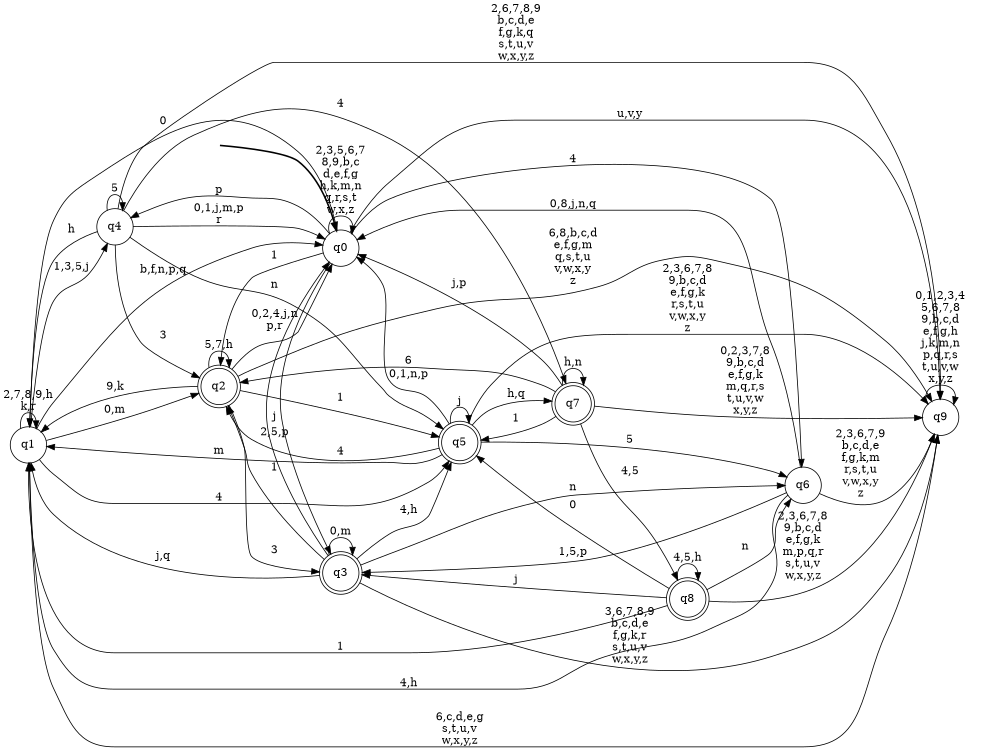 digraph BlueStar {
__start0 [style = invis, shape = none, label = "", width = 0, height = 0];

rankdir=LR;
size="8,5";

s0 [style="filled", color="black", fillcolor="white" shape="circle", label="q0"];
s1 [style="filled", color="black", fillcolor="white" shape="circle", label="q1"];
s2 [style="rounded,filled", color="black", fillcolor="white" shape="doublecircle", label="q2"];
s3 [style="rounded,filled", color="black", fillcolor="white" shape="doublecircle", label="q3"];
s4 [style="filled", color="black", fillcolor="white" shape="circle", label="q4"];
s5 [style="rounded,filled", color="black", fillcolor="white" shape="doublecircle", label="q5"];
s6 [style="filled", color="black", fillcolor="white" shape="circle", label="q6"];
s7 [style="rounded,filled", color="black", fillcolor="white" shape="doublecircle", label="q7"];
s8 [style="rounded,filled", color="black", fillcolor="white" shape="doublecircle", label="q8"];
s9 [style="filled", color="black", fillcolor="white" shape="circle", label="q9"];
subgraph cluster_main { 
	graph [pad=".75", ranksep="0.15", nodesep="0.15"];
	 style=invis; 
	__start0 -> s0 [penwidth=2];
}
s0 -> s0 [label="2,3,5,6,7\n8,9,b,c\nd,e,f,g\nh,k,m,n\nq,r,s,t\nw,x,z"];
s0 -> s1 [label="0"];
s0 -> s2 [label="1"];
s0 -> s3 [label="j"];
s0 -> s4 [label="p"];
s0 -> s6 [label="4"];
s0 -> s9 [label="u,v,y"];
s1 -> s0 [label="b,f,n,p,q"];
s1 -> s1 [label="2,7,8,9,h\nk,r"];
s1 -> s2 [label="0,m"];
s1 -> s4 [label="1,3,5,j"];
s1 -> s5 [label="4"];
s1 -> s9 [label="6,c,d,e,g\ns,t,u,v\nw,x,y,z"];
s2 -> s0 [label="0,2,4,j,n\np,r"];
s2 -> s1 [label="9,k"];
s2 -> s2 [label="5,7,h"];
s2 -> s3 [label="3"];
s2 -> s5 [label="1"];
s2 -> s9 [label="6,8,b,c,d\ne,f,g,m\nq,s,t,u\nv,w,x,y\nz"];
s3 -> s0 [label="2,5,p"];
s3 -> s1 [label="j,q"];
s3 -> s2 [label="1"];
s3 -> s3 [label="0,m"];
s3 -> s5 [label="4,h"];
s3 -> s6 [label="n"];
s3 -> s9 [label="3,6,7,8,9\nb,c,d,e\nf,g,k,r\ns,t,u,v\nw,x,y,z"];
s4 -> s0 [label="0,1,j,m,p\nr"];
s4 -> s1 [label="h"];
s4 -> s2 [label="3"];
s4 -> s4 [label="5"];
s4 -> s5 [label="n"];
s4 -> s7 [label="4"];
s4 -> s9 [label="2,6,7,8,9\nb,c,d,e\nf,g,k,q\ns,t,u,v\nw,x,y,z"];
s5 -> s0 [label="0,1,n,p"];
s5 -> s1 [label="m"];
s5 -> s2 [label="4"];
s5 -> s5 [label="j"];
s5 -> s6 [label="5"];
s5 -> s7 [label="h,q"];
s5 -> s9 [label="2,3,6,7,8\n9,b,c,d\ne,f,g,k\nr,s,t,u\nv,w,x,y\nz"];
s6 -> s0 [label="0,8,j,n,q"];
s6 -> s1 [label="4,h"];
s6 -> s3 [label="1,5,p"];
s6 -> s9 [label="2,3,6,7,9\nb,c,d,e\nf,g,k,m\nr,s,t,u\nv,w,x,y\nz"];
s7 -> s0 [label="j,p"];
s7 -> s2 [label="6"];
s7 -> s5 [label="1"];
s7 -> s7 [label="h,n"];
s7 -> s8 [label="4,5"];
s7 -> s9 [label="0,2,3,7,8\n9,b,c,d\ne,f,g,k\nm,q,r,s\nt,u,v,w\nx,y,z"];
s8 -> s1 [label="1"];
s8 -> s3 [label="j"];
s8 -> s5 [label="0"];
s8 -> s6 [label="n"];
s8 -> s8 [label="4,5,h"];
s8 -> s9 [label="2,3,6,7,8\n9,b,c,d\ne,f,g,k\nm,p,q,r\ns,t,u,v\nw,x,y,z"];
s9 -> s9 [label="0,1,2,3,4\n5,6,7,8\n9,b,c,d\ne,f,g,h\nj,k,m,n\np,q,r,s\nt,u,v,w\nx,y,z"];

}